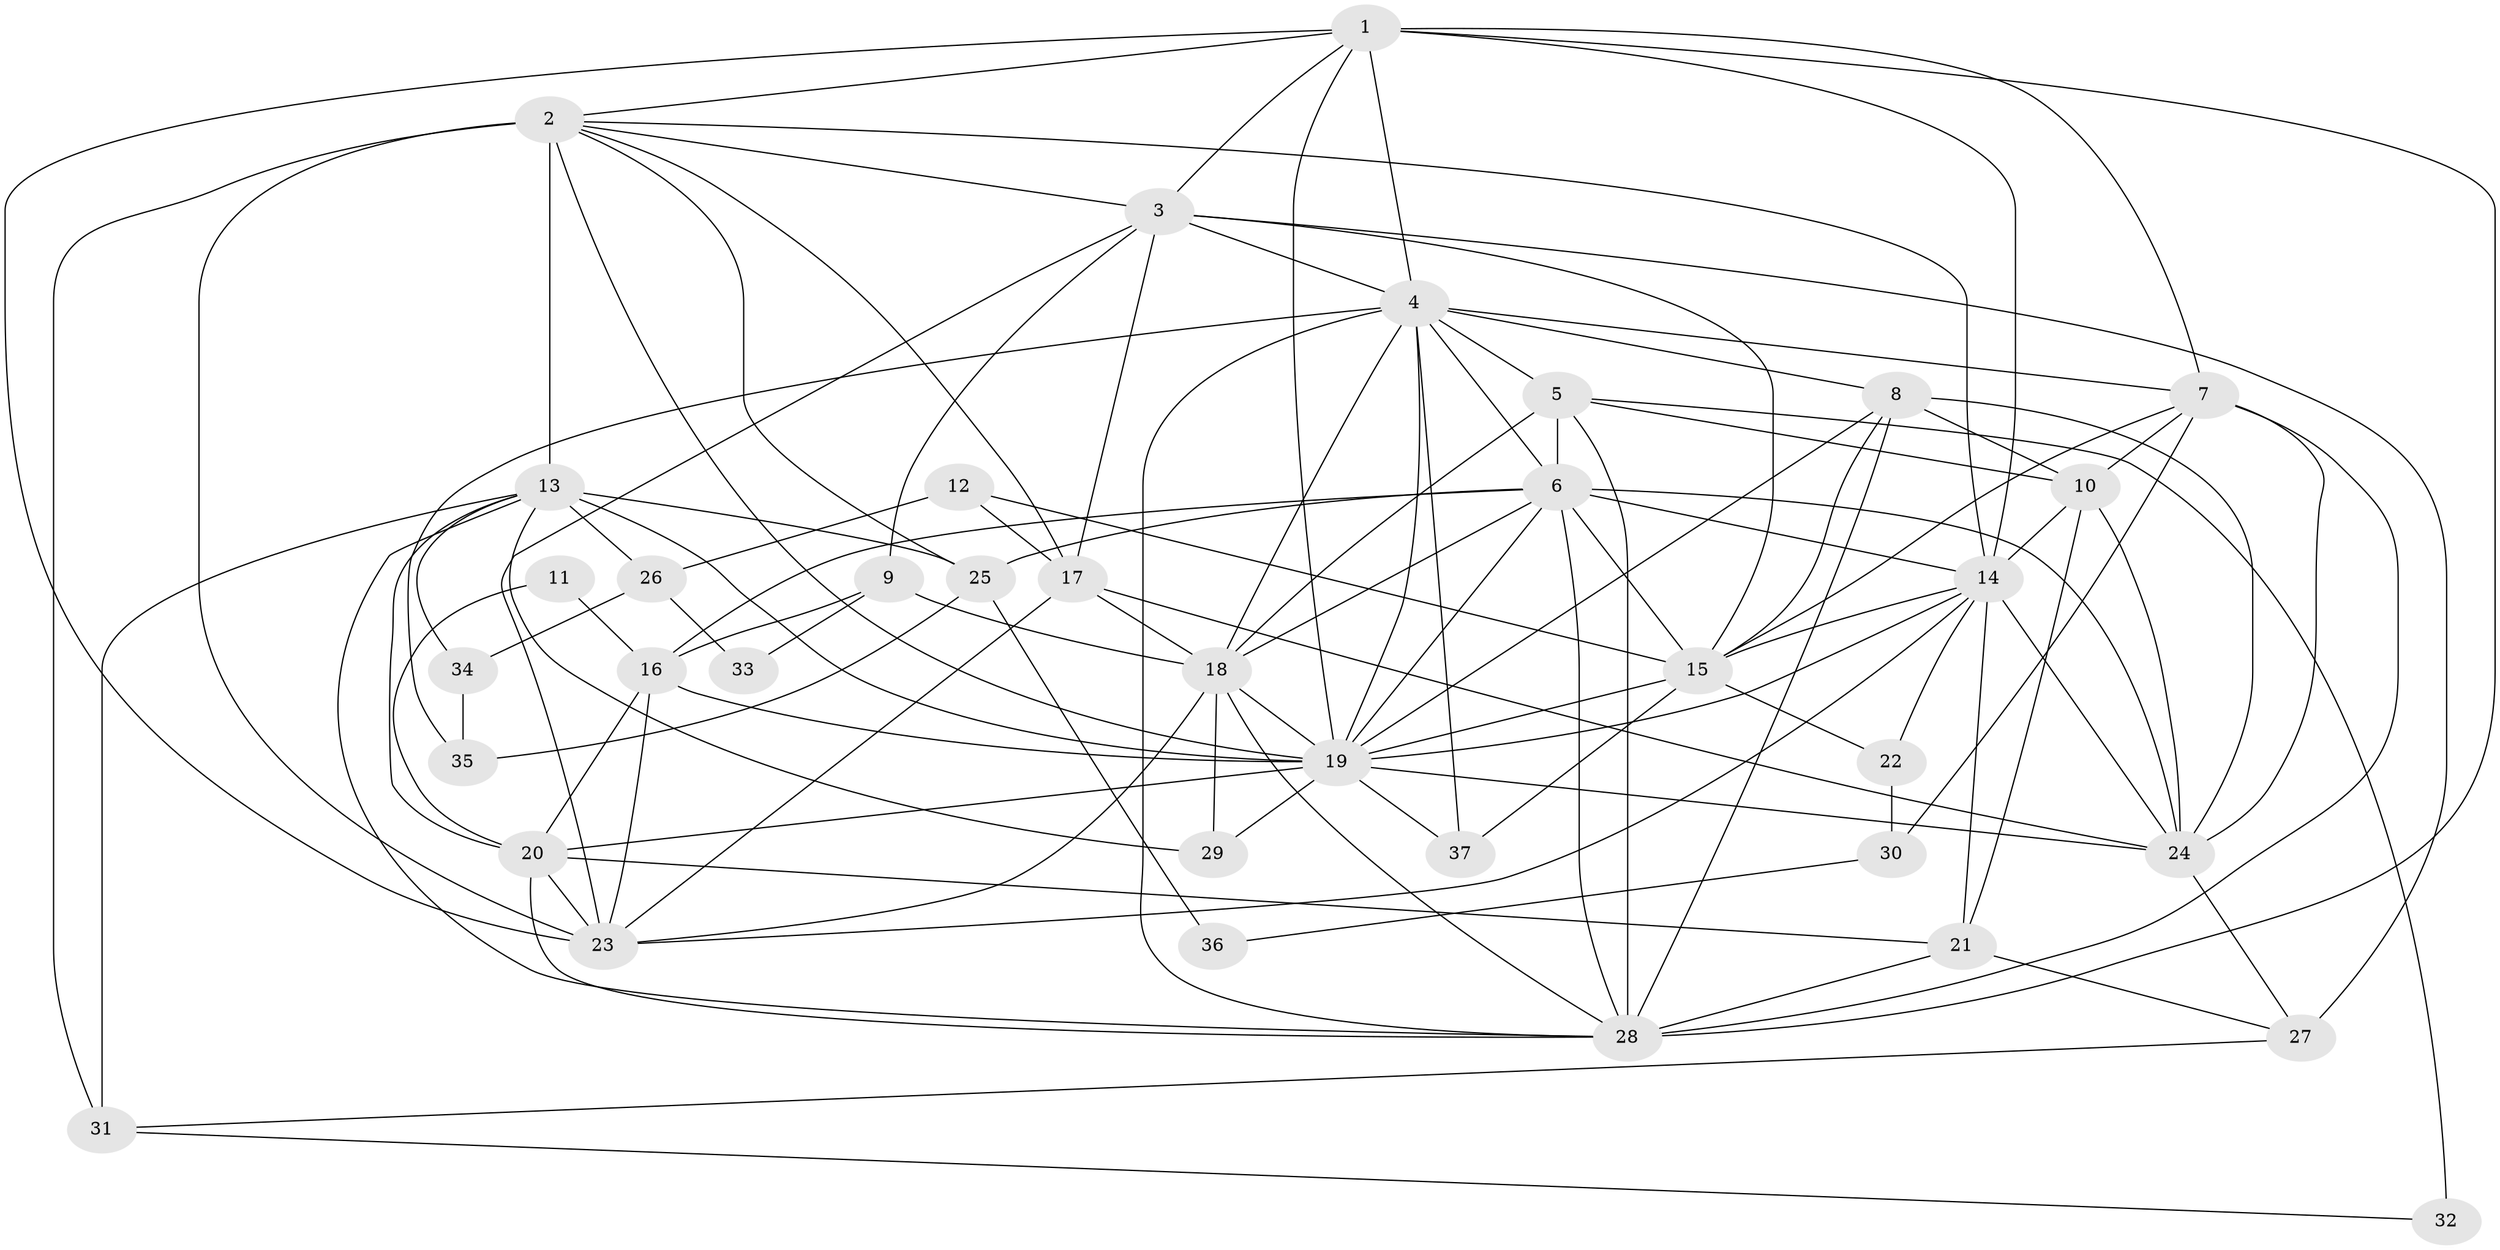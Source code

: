 // original degree distribution, {4: 0.2826086956521739, 3: 0.33695652173913043, 5: 0.22826086956521738, 7: 0.021739130434782608, 6: 0.07608695652173914, 2: 0.05434782608695652}
// Generated by graph-tools (version 1.1) at 2025/51/03/04/25 22:51:23]
// undirected, 37 vertices, 111 edges
graph export_dot {
  node [color=gray90,style=filled];
  1;
  2;
  3;
  4;
  5;
  6;
  7;
  8;
  9;
  10;
  11;
  12;
  13;
  14;
  15;
  16;
  17;
  18;
  19;
  20;
  21;
  22;
  23;
  24;
  25;
  26;
  27;
  28;
  29;
  30;
  31;
  32;
  33;
  34;
  35;
  36;
  37;
  1 -- 2 [weight=1.0];
  1 -- 3 [weight=1.0];
  1 -- 4 [weight=1.0];
  1 -- 7 [weight=1.0];
  1 -- 14 [weight=1.0];
  1 -- 19 [weight=1.0];
  1 -- 23 [weight=1.0];
  1 -- 28 [weight=1.0];
  2 -- 3 [weight=1.0];
  2 -- 13 [weight=3.0];
  2 -- 14 [weight=1.0];
  2 -- 17 [weight=1.0];
  2 -- 19 [weight=1.0];
  2 -- 23 [weight=2.0];
  2 -- 25 [weight=1.0];
  2 -- 31 [weight=2.0];
  3 -- 4 [weight=1.0];
  3 -- 9 [weight=2.0];
  3 -- 15 [weight=1.0];
  3 -- 17 [weight=1.0];
  3 -- 23 [weight=1.0];
  3 -- 27 [weight=2.0];
  4 -- 5 [weight=2.0];
  4 -- 6 [weight=1.0];
  4 -- 7 [weight=1.0];
  4 -- 8 [weight=1.0];
  4 -- 18 [weight=1.0];
  4 -- 19 [weight=1.0];
  4 -- 28 [weight=1.0];
  4 -- 35 [weight=1.0];
  4 -- 37 [weight=1.0];
  5 -- 6 [weight=2.0];
  5 -- 10 [weight=1.0];
  5 -- 18 [weight=1.0];
  5 -- 28 [weight=1.0];
  5 -- 32 [weight=2.0];
  6 -- 14 [weight=1.0];
  6 -- 15 [weight=2.0];
  6 -- 16 [weight=1.0];
  6 -- 18 [weight=2.0];
  6 -- 19 [weight=1.0];
  6 -- 24 [weight=1.0];
  6 -- 25 [weight=1.0];
  6 -- 28 [weight=1.0];
  7 -- 10 [weight=1.0];
  7 -- 15 [weight=1.0];
  7 -- 24 [weight=1.0];
  7 -- 28 [weight=1.0];
  7 -- 30 [weight=1.0];
  8 -- 10 [weight=2.0];
  8 -- 15 [weight=1.0];
  8 -- 19 [weight=1.0];
  8 -- 24 [weight=1.0];
  8 -- 28 [weight=2.0];
  9 -- 16 [weight=1.0];
  9 -- 18 [weight=1.0];
  9 -- 33 [weight=1.0];
  10 -- 14 [weight=1.0];
  10 -- 21 [weight=1.0];
  10 -- 24 [weight=1.0];
  11 -- 16 [weight=2.0];
  11 -- 20 [weight=1.0];
  12 -- 15 [weight=1.0];
  12 -- 17 [weight=1.0];
  12 -- 26 [weight=1.0];
  13 -- 19 [weight=1.0];
  13 -- 20 [weight=1.0];
  13 -- 25 [weight=2.0];
  13 -- 26 [weight=1.0];
  13 -- 28 [weight=1.0];
  13 -- 29 [weight=1.0];
  13 -- 31 [weight=1.0];
  13 -- 34 [weight=1.0];
  14 -- 15 [weight=1.0];
  14 -- 19 [weight=1.0];
  14 -- 21 [weight=1.0];
  14 -- 22 [weight=1.0];
  14 -- 23 [weight=1.0];
  14 -- 24 [weight=1.0];
  15 -- 19 [weight=1.0];
  15 -- 22 [weight=1.0];
  15 -- 37 [weight=1.0];
  16 -- 19 [weight=1.0];
  16 -- 20 [weight=1.0];
  16 -- 23 [weight=1.0];
  17 -- 18 [weight=2.0];
  17 -- 23 [weight=2.0];
  17 -- 24 [weight=1.0];
  18 -- 19 [weight=2.0];
  18 -- 23 [weight=1.0];
  18 -- 28 [weight=1.0];
  18 -- 29 [weight=1.0];
  19 -- 20 [weight=2.0];
  19 -- 24 [weight=1.0];
  19 -- 29 [weight=1.0];
  19 -- 37 [weight=1.0];
  20 -- 21 [weight=1.0];
  20 -- 23 [weight=2.0];
  20 -- 28 [weight=1.0];
  21 -- 27 [weight=1.0];
  21 -- 28 [weight=1.0];
  22 -- 30 [weight=1.0];
  24 -- 27 [weight=1.0];
  25 -- 35 [weight=1.0];
  25 -- 36 [weight=1.0];
  26 -- 33 [weight=1.0];
  26 -- 34 [weight=1.0];
  27 -- 31 [weight=1.0];
  30 -- 36 [weight=1.0];
  31 -- 32 [weight=1.0];
  34 -- 35 [weight=1.0];
}
